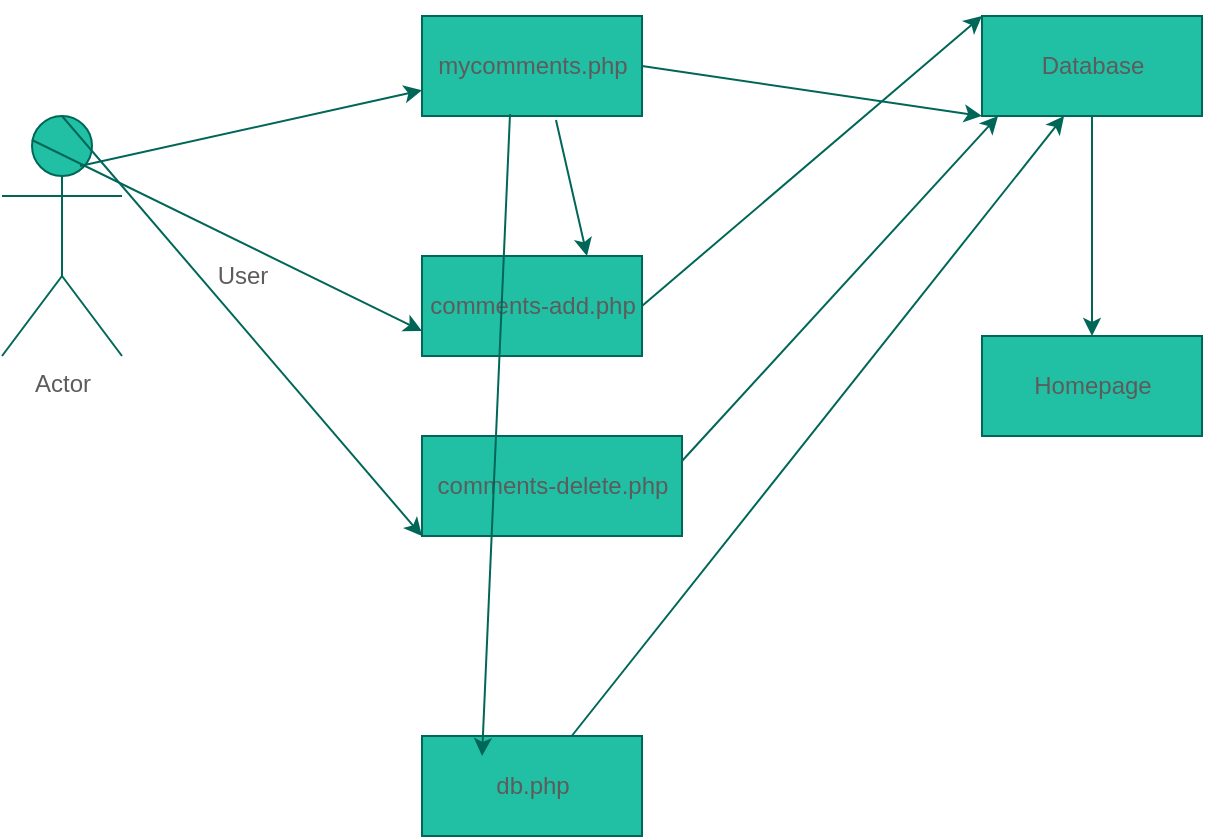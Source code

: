 <mxfile version="14.1.8" type="device"><diagram id="oCkkxXRkJyM4KT43CfUW" name="Sivu-1"><mxGraphModel dx="1422" dy="822" grid="1" gridSize="10" guides="1" tooltips="1" connect="1" arrows="1" fold="1" page="1" pageScale="1" pageWidth="827" pageHeight="1169" math="0" shadow="0"><root><mxCell id="0"/><mxCell id="1" parent="0"/><mxCell id="D4l6DWeyrcvgdq6OLjnH-4" value="Actor" style="shape=umlActor;verticalLabelPosition=bottom;verticalAlign=top;html=1;fillColor=#21C0A5;strokeColor=#006658;fontColor=#5C5C5C;" vertex="1" parent="1"><mxGeometry x="30" y="170" width="60" height="120" as="geometry"/></mxCell><mxCell id="D4l6DWeyrcvgdq6OLjnH-5" value="User" style="text;html=1;align=center;verticalAlign=middle;resizable=0;points=[];autosize=1;fontColor=#5C5C5C;" vertex="1" parent="1"><mxGeometry x="130" y="240" width="40" height="20" as="geometry"/></mxCell><mxCell id="D4l6DWeyrcvgdq6OLjnH-6" value="comments-add.php&lt;br&gt;" style="html=1;fillColor=#21C0A5;strokeColor=#006658;fontColor=#5C5C5C;" vertex="1" parent="1"><mxGeometry x="240" y="240" width="110" height="50" as="geometry"/></mxCell><mxCell id="D4l6DWeyrcvgdq6OLjnH-8" value="comments-delete.php" style="html=1;fillColor=#21C0A5;strokeColor=#006658;fontColor=#5C5C5C;" vertex="1" parent="1"><mxGeometry x="240" y="330" width="130" height="50" as="geometry"/></mxCell><mxCell id="D4l6DWeyrcvgdq6OLjnH-9" value="mycomments.php" style="html=1;fillColor=#21C0A5;strokeColor=#006658;fontColor=#5C5C5C;" vertex="1" parent="1"><mxGeometry x="240" y="120" width="110" height="50" as="geometry"/></mxCell><mxCell id="D4l6DWeyrcvgdq6OLjnH-10" value="Database" style="html=1;fillColor=#21C0A5;strokeColor=#006658;fontColor=#5C5C5C;" vertex="1" parent="1"><mxGeometry x="520" y="120" width="110" height="50" as="geometry"/></mxCell><mxCell id="D4l6DWeyrcvgdq6OLjnH-12" value="db.php" style="html=1;fillColor=#21C0A5;strokeColor=#006658;fontColor=#5C5C5C;" vertex="1" parent="1"><mxGeometry x="240" y="480" width="110" height="50" as="geometry"/></mxCell><mxCell id="D4l6DWeyrcvgdq6OLjnH-13" value="Homepage" style="html=1;fillColor=#21C0A5;strokeColor=#006658;fontColor=#5C5C5C;" vertex="1" parent="1"><mxGeometry x="520" y="280" width="110" height="50" as="geometry"/></mxCell><mxCell id="D4l6DWeyrcvgdq6OLjnH-15" value="" style="endArrow=classic;html=1;exitX=0.25;exitY=0.1;exitDx=0;exitDy=0;exitPerimeter=0;entryX=0;entryY=0.75;entryDx=0;entryDy=0;strokeColor=#006658;fontColor=#5C5C5C;" edge="1" parent="1" source="D4l6DWeyrcvgdq6OLjnH-4" target="D4l6DWeyrcvgdq6OLjnH-6"><mxGeometry width="50" height="50" relative="1" as="geometry"><mxPoint x="560" y="340" as="sourcePoint"/><mxPoint x="610" y="290" as="targetPoint"/></mxGeometry></mxCell><mxCell id="D4l6DWeyrcvgdq6OLjnH-16" value="" style="endArrow=classic;html=1;exitX=0.65;exitY=0.208;exitDx=0;exitDy=0;exitPerimeter=0;strokeColor=#006658;fontColor=#5C5C5C;" edge="1" parent="1" source="D4l6DWeyrcvgdq6OLjnH-4" target="D4l6DWeyrcvgdq6OLjnH-9"><mxGeometry width="50" height="50" relative="1" as="geometry"><mxPoint x="560" y="340" as="sourcePoint"/><mxPoint x="610" y="290" as="targetPoint"/></mxGeometry></mxCell><mxCell id="D4l6DWeyrcvgdq6OLjnH-17" value="" style="endArrow=classic;html=1;exitX=1;exitY=0.5;exitDx=0;exitDy=0;entryX=0;entryY=1;entryDx=0;entryDy=0;strokeColor=#006658;fontColor=#5C5C5C;" edge="1" parent="1" source="D4l6DWeyrcvgdq6OLjnH-9" target="D4l6DWeyrcvgdq6OLjnH-10"><mxGeometry width="50" height="50" relative="1" as="geometry"><mxPoint x="560" y="340" as="sourcePoint"/><mxPoint x="610" y="290" as="targetPoint"/></mxGeometry></mxCell><mxCell id="D4l6DWeyrcvgdq6OLjnH-18" value="" style="endArrow=classic;html=1;exitX=0.5;exitY=1;exitDx=0;exitDy=0;entryX=0.5;entryY=0;entryDx=0;entryDy=0;strokeColor=#006658;fontColor=#5C5C5C;" edge="1" parent="1" source="D4l6DWeyrcvgdq6OLjnH-10" target="D4l6DWeyrcvgdq6OLjnH-13"><mxGeometry width="50" height="50" relative="1" as="geometry"><mxPoint x="560" y="340" as="sourcePoint"/><mxPoint x="610" y="290" as="targetPoint"/></mxGeometry></mxCell><mxCell id="D4l6DWeyrcvgdq6OLjnH-19" value="" style="endArrow=classic;html=1;strokeColor=#006658;fillColor=#21C0A5;fontColor=#5C5C5C;exitX=1;exitY=0.25;exitDx=0;exitDy=0;entryX=0.073;entryY=1;entryDx=0;entryDy=0;entryPerimeter=0;" edge="1" parent="1" source="D4l6DWeyrcvgdq6OLjnH-8" target="D4l6DWeyrcvgdq6OLjnH-10"><mxGeometry width="50" height="50" relative="1" as="geometry"><mxPoint x="560" y="340" as="sourcePoint"/><mxPoint x="610" y="290" as="targetPoint"/></mxGeometry></mxCell><mxCell id="D4l6DWeyrcvgdq6OLjnH-20" value="" style="endArrow=classic;html=1;strokeColor=#006658;fillColor=#21C0A5;fontColor=#5C5C5C;exitX=0.5;exitY=0;exitDx=0;exitDy=0;exitPerimeter=0;entryX=0;entryY=1;entryDx=0;entryDy=0;" edge="1" parent="1" source="D4l6DWeyrcvgdq6OLjnH-4" target="D4l6DWeyrcvgdq6OLjnH-8"><mxGeometry width="50" height="50" relative="1" as="geometry"><mxPoint x="560" y="340" as="sourcePoint"/><mxPoint x="610" y="290" as="targetPoint"/></mxGeometry></mxCell><mxCell id="D4l6DWeyrcvgdq6OLjnH-21" value="" style="endArrow=classic;html=1;strokeColor=#006658;fillColor=#21C0A5;fontColor=#5C5C5C;entryX=0.373;entryY=1;entryDx=0;entryDy=0;entryPerimeter=0;" edge="1" parent="1" source="D4l6DWeyrcvgdq6OLjnH-12" target="D4l6DWeyrcvgdq6OLjnH-10"><mxGeometry width="50" height="50" relative="1" as="geometry"><mxPoint x="560" y="340" as="sourcePoint"/><mxPoint x="610" y="290" as="targetPoint"/></mxGeometry></mxCell><mxCell id="D4l6DWeyrcvgdq6OLjnH-22" value="" style="endArrow=classic;html=1;strokeColor=#006658;fillColor=#21C0A5;fontColor=#5C5C5C;exitX=0.4;exitY=0.98;exitDx=0;exitDy=0;exitPerimeter=0;entryX=0.273;entryY=0.2;entryDx=0;entryDy=0;entryPerimeter=0;" edge="1" parent="1" source="D4l6DWeyrcvgdq6OLjnH-9" target="D4l6DWeyrcvgdq6OLjnH-12"><mxGeometry width="50" height="50" relative="1" as="geometry"><mxPoint x="560" y="340" as="sourcePoint"/><mxPoint x="610" y="290" as="targetPoint"/></mxGeometry></mxCell><mxCell id="D4l6DWeyrcvgdq6OLjnH-23" value="" style="endArrow=classic;html=1;strokeColor=#006658;fillColor=#21C0A5;fontColor=#5C5C5C;exitX=0.609;exitY=1.04;exitDx=0;exitDy=0;exitPerimeter=0;entryX=0.75;entryY=0;entryDx=0;entryDy=0;" edge="1" parent="1" source="D4l6DWeyrcvgdq6OLjnH-9" target="D4l6DWeyrcvgdq6OLjnH-6"><mxGeometry width="50" height="50" relative="1" as="geometry"><mxPoint x="560" y="340" as="sourcePoint"/><mxPoint x="610" y="290" as="targetPoint"/></mxGeometry></mxCell><mxCell id="D4l6DWeyrcvgdq6OLjnH-24" value="" style="endArrow=classic;html=1;strokeColor=#006658;fillColor=#21C0A5;fontColor=#5C5C5C;exitX=1;exitY=0.5;exitDx=0;exitDy=0;entryX=0;entryY=0;entryDx=0;entryDy=0;" edge="1" parent="1" source="D4l6DWeyrcvgdq6OLjnH-6" target="D4l6DWeyrcvgdq6OLjnH-10"><mxGeometry width="50" height="50" relative="1" as="geometry"><mxPoint x="560" y="340" as="sourcePoint"/><mxPoint x="610" y="290" as="targetPoint"/></mxGeometry></mxCell></root></mxGraphModel></diagram></mxfile>